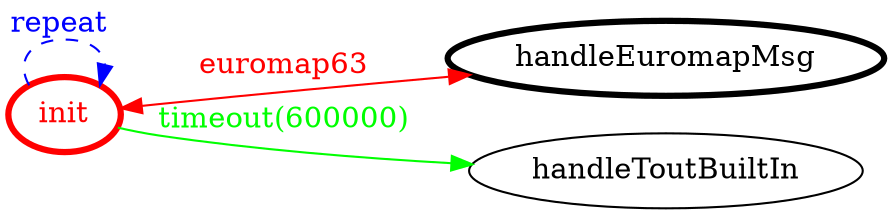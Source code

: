 /*
*
* A GraphViz DOT FSM description 
* Please use a GraphViz visualizer (like http://www.webgraphviz.com)
*  
*/

digraph finite_state_machine {
	rankdir=LR
	size="8,5"
	
	init [ color = red ][ fontcolor = red ][ penwidth = 3 ]
	handleEuromapMsg [ color = black ][ fontcolor = black ][ penwidth = 3 ]
	
	init -> handleToutBuiltIn [ label = "timeout(600000)" ][ color = green ][ fontcolor = green ]
	init -> handleEuromapMsg [ label = "euromap63" ][ color = red ][ fontcolor = red ][ dir = both ]
	init -> init [ label = "repeat "][ style = dashed ][ color = blue ][ fontcolor = blue ]
}
